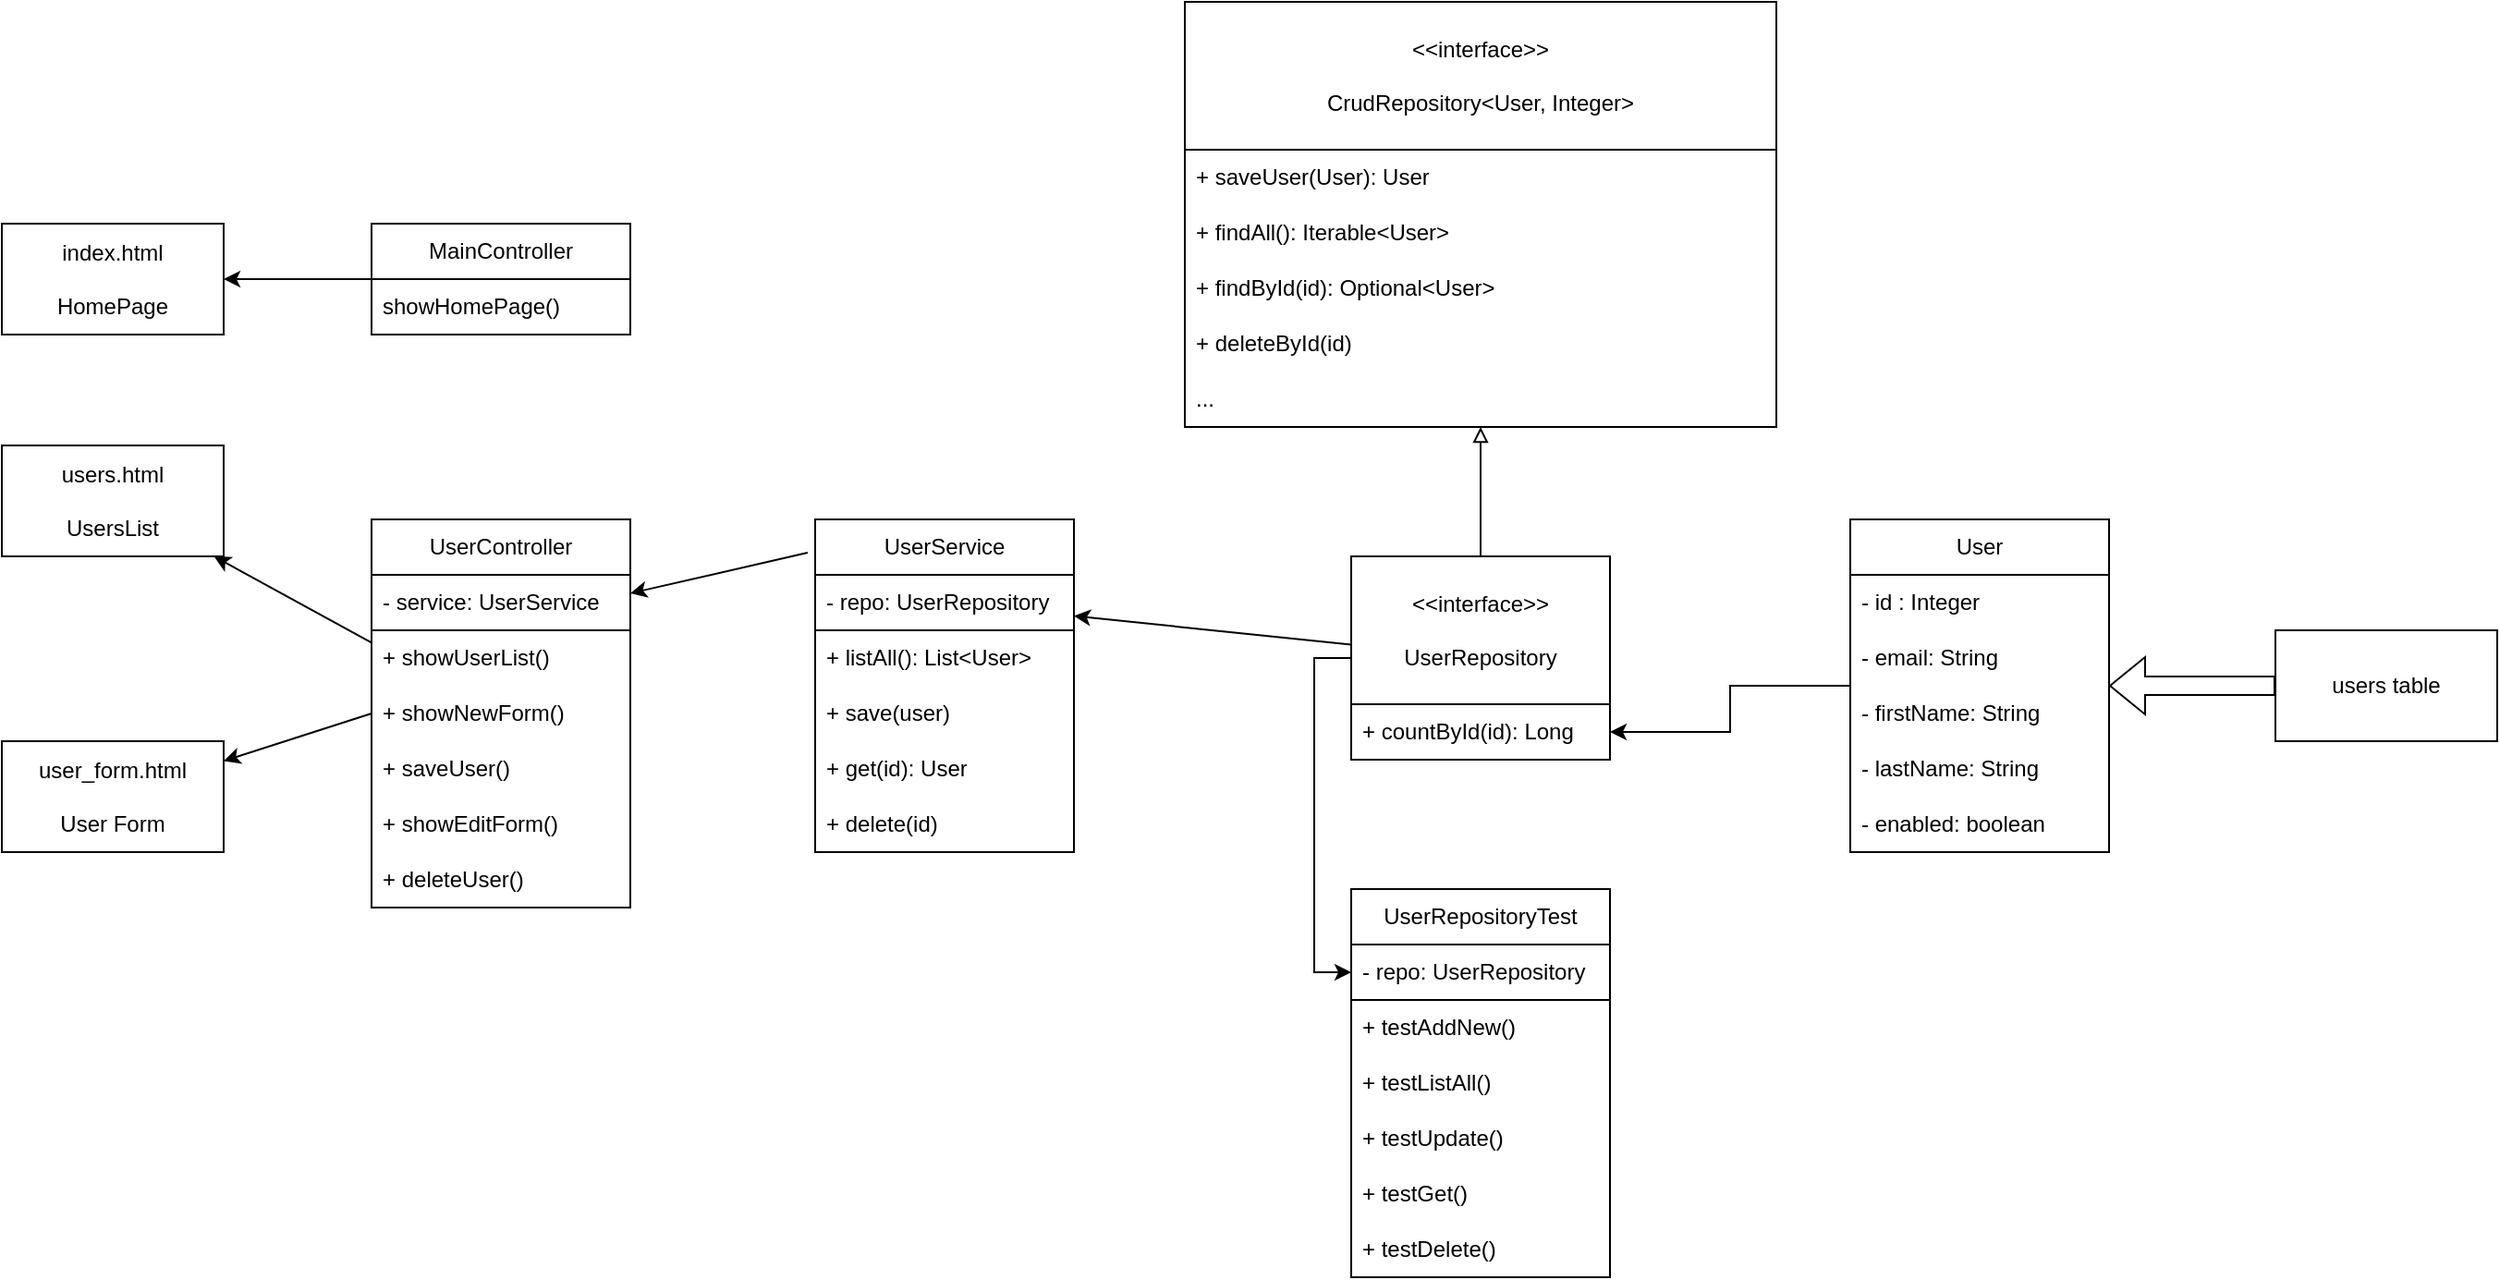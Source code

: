 <mxfile version="24.0.8" type="device">
  <diagram name="Page-1" id="o2TzVTUBjTbNRYFgY5Pg">
    <mxGraphModel dx="2229" dy="751" grid="1" gridSize="10" guides="1" tooltips="1" connect="1" arrows="1" fold="1" page="1" pageScale="1" pageWidth="850" pageHeight="1100" math="0" shadow="0">
      <root>
        <mxCell id="0" />
        <mxCell id="1" parent="0" />
        <mxCell id="-WgH1aIh_y3PYSnvVgdK-6" value="" style="edgeStyle=orthogonalEdgeStyle;rounded=0;orthogonalLoop=1;jettySize=auto;html=1;" edge="1" parent="1" source="-WgH1aIh_y3PYSnvVgdK-1" target="-WgH1aIh_y3PYSnvVgdK-5">
          <mxGeometry relative="1" as="geometry" />
        </mxCell>
        <mxCell id="-WgH1aIh_y3PYSnvVgdK-1" value="MainController" style="swimlane;fontStyle=0;childLayout=stackLayout;horizontal=1;startSize=30;horizontalStack=0;resizeParent=1;resizeParentMax=0;resizeLast=0;collapsible=1;marginBottom=0;whiteSpace=wrap;html=1;" vertex="1" parent="1">
          <mxGeometry x="80" y="120" width="140" height="60" as="geometry" />
        </mxCell>
        <mxCell id="-WgH1aIh_y3PYSnvVgdK-2" value="showHomePage()" style="text;strokeColor=none;fillColor=none;align=left;verticalAlign=middle;spacingLeft=4;spacingRight=4;overflow=hidden;points=[[0,0.5],[1,0.5]];portConstraint=eastwest;rotatable=0;whiteSpace=wrap;html=1;" vertex="1" parent="-WgH1aIh_y3PYSnvVgdK-1">
          <mxGeometry y="30" width="140" height="30" as="geometry" />
        </mxCell>
        <mxCell id="-WgH1aIh_y3PYSnvVgdK-5" value="index.html&lt;div&gt;&lt;br&gt;&lt;/div&gt;&lt;div&gt;HomePage&lt;/div&gt;" style="whiteSpace=wrap;html=1;fontStyle=0;startSize=30;" vertex="1" parent="1">
          <mxGeometry x="-120" y="120" width="120" height="60" as="geometry" />
        </mxCell>
        <mxCell id="-WgH1aIh_y3PYSnvVgdK-15" value="" style="rounded=0;orthogonalLoop=1;jettySize=auto;html=1;" edge="1" parent="1" source="-WgH1aIh_y3PYSnvVgdK-7" target="-WgH1aIh_y3PYSnvVgdK-14">
          <mxGeometry relative="1" as="geometry" />
        </mxCell>
        <mxCell id="-WgH1aIh_y3PYSnvVgdK-7" value="UserController" style="swimlane;fontStyle=0;childLayout=stackLayout;horizontal=1;startSize=30;horizontalStack=0;resizeParent=1;resizeParentMax=0;resizeLast=0;collapsible=1;marginBottom=0;whiteSpace=wrap;html=1;" vertex="1" parent="1">
          <mxGeometry x="80" y="280" width="140" height="210" as="geometry" />
        </mxCell>
        <mxCell id="-WgH1aIh_y3PYSnvVgdK-8" value="- service: UserService" style="text;strokeColor=default;fillColor=none;align=left;verticalAlign=middle;spacingLeft=4;spacingRight=4;overflow=hidden;points=[[0,0.5],[1,0.5]];portConstraint=eastwest;rotatable=0;whiteSpace=wrap;html=1;" vertex="1" parent="-WgH1aIh_y3PYSnvVgdK-7">
          <mxGeometry y="30" width="140" height="30" as="geometry" />
        </mxCell>
        <mxCell id="-WgH1aIh_y3PYSnvVgdK-9" value="+ showUserList()" style="text;strokeColor=none;fillColor=none;align=left;verticalAlign=middle;spacingLeft=4;spacingRight=4;overflow=hidden;points=[[0,0.5],[1,0.5]];portConstraint=eastwest;rotatable=0;whiteSpace=wrap;html=1;" vertex="1" parent="-WgH1aIh_y3PYSnvVgdK-7">
          <mxGeometry y="60" width="140" height="30" as="geometry" />
        </mxCell>
        <mxCell id="-WgH1aIh_y3PYSnvVgdK-10" value="+ showNewForm()" style="text;strokeColor=none;fillColor=none;align=left;verticalAlign=middle;spacingLeft=4;spacingRight=4;overflow=hidden;points=[[0,0.5],[1,0.5]];portConstraint=eastwest;rotatable=0;whiteSpace=wrap;html=1;" vertex="1" parent="-WgH1aIh_y3PYSnvVgdK-7">
          <mxGeometry y="90" width="140" height="30" as="geometry" />
        </mxCell>
        <mxCell id="-WgH1aIh_y3PYSnvVgdK-11" value="+ saveUser()" style="text;strokeColor=none;fillColor=none;align=left;verticalAlign=middle;spacingLeft=4;spacingRight=4;overflow=hidden;points=[[0,0.5],[1,0.5]];portConstraint=eastwest;rotatable=0;whiteSpace=wrap;html=1;" vertex="1" parent="-WgH1aIh_y3PYSnvVgdK-7">
          <mxGeometry y="120" width="140" height="30" as="geometry" />
        </mxCell>
        <mxCell id="-WgH1aIh_y3PYSnvVgdK-12" value="+ showEditForm()" style="text;strokeColor=none;fillColor=none;align=left;verticalAlign=middle;spacingLeft=4;spacingRight=4;overflow=hidden;points=[[0,0.5],[1,0.5]];portConstraint=eastwest;rotatable=0;whiteSpace=wrap;html=1;" vertex="1" parent="-WgH1aIh_y3PYSnvVgdK-7">
          <mxGeometry y="150" width="140" height="30" as="geometry" />
        </mxCell>
        <mxCell id="-WgH1aIh_y3PYSnvVgdK-13" value="+ deleteUser()" style="text;strokeColor=none;fillColor=none;align=left;verticalAlign=middle;spacingLeft=4;spacingRight=4;overflow=hidden;points=[[0,0.5],[1,0.5]];portConstraint=eastwest;rotatable=0;whiteSpace=wrap;html=1;" vertex="1" parent="-WgH1aIh_y3PYSnvVgdK-7">
          <mxGeometry y="180" width="140" height="30" as="geometry" />
        </mxCell>
        <mxCell id="-WgH1aIh_y3PYSnvVgdK-14" value="users.html&lt;div&gt;&lt;br&gt;&lt;/div&gt;&lt;div&gt;UsersList&lt;/div&gt;" style="whiteSpace=wrap;html=1;fontStyle=0;startSize=30;" vertex="1" parent="1">
          <mxGeometry x="-120" y="240" width="120" height="60" as="geometry" />
        </mxCell>
        <mxCell id="-WgH1aIh_y3PYSnvVgdK-20" value="user_form.html&lt;div&gt;&lt;br&gt;&lt;/div&gt;&lt;div&gt;User Form&lt;/div&gt;" style="rounded=0;whiteSpace=wrap;html=1;" vertex="1" parent="1">
          <mxGeometry x="-120" y="400" width="120" height="60" as="geometry" />
        </mxCell>
        <mxCell id="-WgH1aIh_y3PYSnvVgdK-21" style="rounded=0;orthogonalLoop=1;jettySize=auto;html=1;exitX=0;exitY=0.5;exitDx=0;exitDy=0;" edge="1" parent="1" source="-WgH1aIh_y3PYSnvVgdK-10" target="-WgH1aIh_y3PYSnvVgdK-20">
          <mxGeometry relative="1" as="geometry" />
        </mxCell>
        <mxCell id="-WgH1aIh_y3PYSnvVgdK-22" value="UserService" style="swimlane;fontStyle=0;childLayout=stackLayout;horizontal=1;startSize=30;horizontalStack=0;resizeParent=1;resizeParentMax=0;resizeLast=0;collapsible=1;marginBottom=0;whiteSpace=wrap;html=1;" vertex="1" parent="1">
          <mxGeometry x="320" y="280" width="140" height="180" as="geometry" />
        </mxCell>
        <mxCell id="-WgH1aIh_y3PYSnvVgdK-23" value="- repo: UserRepository" style="text;strokeColor=default;fillColor=none;align=left;verticalAlign=middle;spacingLeft=4;spacingRight=4;overflow=hidden;points=[[0,0.5],[1,0.5]];portConstraint=eastwest;rotatable=0;whiteSpace=wrap;html=1;" vertex="1" parent="-WgH1aIh_y3PYSnvVgdK-22">
          <mxGeometry y="30" width="140" height="30" as="geometry" />
        </mxCell>
        <mxCell id="-WgH1aIh_y3PYSnvVgdK-24" value="+ listAll(): List&amp;lt;User&amp;gt;" style="text;strokeColor=none;fillColor=none;align=left;verticalAlign=middle;spacingLeft=4;spacingRight=4;overflow=hidden;points=[[0,0.5],[1,0.5]];portConstraint=eastwest;rotatable=0;whiteSpace=wrap;html=1;" vertex="1" parent="-WgH1aIh_y3PYSnvVgdK-22">
          <mxGeometry y="60" width="140" height="30" as="geometry" />
        </mxCell>
        <mxCell id="-WgH1aIh_y3PYSnvVgdK-25" value="+ save(user)" style="text;strokeColor=none;fillColor=none;align=left;verticalAlign=middle;spacingLeft=4;spacingRight=4;overflow=hidden;points=[[0,0.5],[1,0.5]];portConstraint=eastwest;rotatable=0;whiteSpace=wrap;html=1;" vertex="1" parent="-WgH1aIh_y3PYSnvVgdK-22">
          <mxGeometry y="90" width="140" height="30" as="geometry" />
        </mxCell>
        <mxCell id="-WgH1aIh_y3PYSnvVgdK-26" value="+ get(id): User" style="text;strokeColor=none;fillColor=none;align=left;verticalAlign=middle;spacingLeft=4;spacingRight=4;overflow=hidden;points=[[0,0.5],[1,0.5]];portConstraint=eastwest;rotatable=0;whiteSpace=wrap;html=1;" vertex="1" parent="-WgH1aIh_y3PYSnvVgdK-22">
          <mxGeometry y="120" width="140" height="30" as="geometry" />
        </mxCell>
        <mxCell id="-WgH1aIh_y3PYSnvVgdK-27" value="+ delete(id)" style="text;strokeColor=none;fillColor=none;align=left;verticalAlign=middle;spacingLeft=4;spacingRight=4;overflow=hidden;points=[[0,0.5],[1,0.5]];portConstraint=eastwest;rotatable=0;whiteSpace=wrap;html=1;" vertex="1" parent="-WgH1aIh_y3PYSnvVgdK-22">
          <mxGeometry y="150" width="140" height="30" as="geometry" />
        </mxCell>
        <mxCell id="-WgH1aIh_y3PYSnvVgdK-29" style="rounded=0;orthogonalLoop=1;jettySize=auto;html=1;exitX=-0.029;exitY=0.1;exitDx=0;exitDy=0;exitPerimeter=0;" edge="1" parent="1" source="-WgH1aIh_y3PYSnvVgdK-22">
          <mxGeometry relative="1" as="geometry">
            <mxPoint x="220" y="320" as="targetPoint" />
          </mxGeometry>
        </mxCell>
        <mxCell id="-WgH1aIh_y3PYSnvVgdK-30" value="&amp;lt;&amp;lt;interface&amp;gt;&amp;gt;&lt;div&gt;&lt;br&gt;&lt;/div&gt;&lt;div&gt;CrudRepository&amp;lt;User, Integer&amp;gt;&lt;/div&gt;" style="swimlane;fontStyle=0;childLayout=stackLayout;horizontal=1;startSize=80;horizontalStack=0;resizeParent=1;resizeParentMax=0;resizeLast=0;collapsible=1;marginBottom=0;whiteSpace=wrap;html=1;" vertex="1" parent="1">
          <mxGeometry x="520" width="320" height="230" as="geometry" />
        </mxCell>
        <mxCell id="-WgH1aIh_y3PYSnvVgdK-31" value="+ saveUser(User): User" style="text;strokeColor=none;fillColor=none;align=left;verticalAlign=middle;spacingLeft=4;spacingRight=4;overflow=hidden;points=[[0,0.5],[1,0.5]];portConstraint=eastwest;rotatable=0;whiteSpace=wrap;html=1;" vertex="1" parent="-WgH1aIh_y3PYSnvVgdK-30">
          <mxGeometry y="80" width="320" height="30" as="geometry" />
        </mxCell>
        <mxCell id="-WgH1aIh_y3PYSnvVgdK-32" value="+ findAll(): Iterable&amp;lt;User&amp;gt;" style="text;strokeColor=none;fillColor=none;align=left;verticalAlign=middle;spacingLeft=4;spacingRight=4;overflow=hidden;points=[[0,0.5],[1,0.5]];portConstraint=eastwest;rotatable=0;whiteSpace=wrap;html=1;" vertex="1" parent="-WgH1aIh_y3PYSnvVgdK-30">
          <mxGeometry y="110" width="320" height="30" as="geometry" />
        </mxCell>
        <mxCell id="-WgH1aIh_y3PYSnvVgdK-33" value="+ findById(id): Optional&amp;lt;User&amp;gt;" style="text;strokeColor=none;fillColor=none;align=left;verticalAlign=middle;spacingLeft=4;spacingRight=4;overflow=hidden;points=[[0,0.5],[1,0.5]];portConstraint=eastwest;rotatable=0;whiteSpace=wrap;html=1;" vertex="1" parent="-WgH1aIh_y3PYSnvVgdK-30">
          <mxGeometry y="140" width="320" height="30" as="geometry" />
        </mxCell>
        <mxCell id="-WgH1aIh_y3PYSnvVgdK-34" value="+ deleteById(id)" style="text;strokeColor=none;fillColor=none;align=left;verticalAlign=middle;spacingLeft=4;spacingRight=4;overflow=hidden;points=[[0,0.5],[1,0.5]];portConstraint=eastwest;rotatable=0;whiteSpace=wrap;html=1;" vertex="1" parent="-WgH1aIh_y3PYSnvVgdK-30">
          <mxGeometry y="170" width="320" height="30" as="geometry" />
        </mxCell>
        <mxCell id="-WgH1aIh_y3PYSnvVgdK-35" value="..." style="text;strokeColor=none;fillColor=none;align=left;verticalAlign=middle;spacingLeft=4;spacingRight=4;overflow=hidden;points=[[0,0.5],[1,0.5]];portConstraint=eastwest;rotatable=0;whiteSpace=wrap;html=1;" vertex="1" parent="-WgH1aIh_y3PYSnvVgdK-30">
          <mxGeometry y="200" width="320" height="30" as="geometry" />
        </mxCell>
        <mxCell id="-WgH1aIh_y3PYSnvVgdK-50" style="rounded=0;orthogonalLoop=1;jettySize=auto;html=1;endArrow=block;endFill=0;" edge="1" parent="1" source="-WgH1aIh_y3PYSnvVgdK-37" target="-WgH1aIh_y3PYSnvVgdK-35">
          <mxGeometry relative="1" as="geometry">
            <mxPoint x="680" y="250" as="targetPoint" />
          </mxGeometry>
        </mxCell>
        <mxCell id="-WgH1aIh_y3PYSnvVgdK-37" value="&amp;lt;&amp;lt;interface&amp;gt;&amp;gt;&lt;div&gt;&lt;br&gt;&lt;/div&gt;&lt;div&gt;UserRepository&lt;/div&gt;" style="swimlane;fontStyle=0;childLayout=stackLayout;horizontal=1;startSize=80;horizontalStack=0;resizeParent=1;resizeParentMax=0;resizeLast=0;collapsible=1;marginBottom=0;whiteSpace=wrap;html=1;" vertex="1" parent="1">
          <mxGeometry x="610" y="300" width="140" height="110" as="geometry" />
        </mxCell>
        <mxCell id="-WgH1aIh_y3PYSnvVgdK-38" value="+ countById(id): Long" style="text;strokeColor=none;fillColor=none;align=left;verticalAlign=middle;spacingLeft=4;spacingRight=4;overflow=hidden;points=[[0,0.5],[1,0.5]];portConstraint=eastwest;rotatable=0;whiteSpace=wrap;html=1;" vertex="1" parent="-WgH1aIh_y3PYSnvVgdK-37">
          <mxGeometry y="80" width="140" height="30" as="geometry" />
        </mxCell>
        <mxCell id="-WgH1aIh_y3PYSnvVgdK-41" value="UserRepositoryTest" style="swimlane;fontStyle=0;childLayout=stackLayout;horizontal=1;startSize=30;horizontalStack=0;resizeParent=1;resizeParentMax=0;resizeLast=0;collapsible=1;marginBottom=0;whiteSpace=wrap;html=1;" vertex="1" parent="1">
          <mxGeometry x="610" y="480" width="140" height="210" as="geometry" />
        </mxCell>
        <mxCell id="-WgH1aIh_y3PYSnvVgdK-42" value="- repo: UserRepository" style="text;strokeColor=default;fillColor=none;align=left;verticalAlign=middle;spacingLeft=4;spacingRight=4;overflow=hidden;points=[[0,0.5],[1,0.5]];portConstraint=eastwest;rotatable=0;whiteSpace=wrap;html=1;" vertex="1" parent="-WgH1aIh_y3PYSnvVgdK-41">
          <mxGeometry y="30" width="140" height="30" as="geometry" />
        </mxCell>
        <mxCell id="-WgH1aIh_y3PYSnvVgdK-43" value="+ testAddNew()" style="text;strokeColor=none;fillColor=none;align=left;verticalAlign=middle;spacingLeft=4;spacingRight=4;overflow=hidden;points=[[0,0.5],[1,0.5]];portConstraint=eastwest;rotatable=0;whiteSpace=wrap;html=1;" vertex="1" parent="-WgH1aIh_y3PYSnvVgdK-41">
          <mxGeometry y="60" width="140" height="30" as="geometry" />
        </mxCell>
        <mxCell id="-WgH1aIh_y3PYSnvVgdK-44" value="+ testListAll()" style="text;strokeColor=none;fillColor=none;align=left;verticalAlign=middle;spacingLeft=4;spacingRight=4;overflow=hidden;points=[[0,0.5],[1,0.5]];portConstraint=eastwest;rotatable=0;whiteSpace=wrap;html=1;" vertex="1" parent="-WgH1aIh_y3PYSnvVgdK-41">
          <mxGeometry y="90" width="140" height="30" as="geometry" />
        </mxCell>
        <mxCell id="-WgH1aIh_y3PYSnvVgdK-45" value="+ testUpdate()" style="text;strokeColor=none;fillColor=none;align=left;verticalAlign=middle;spacingLeft=4;spacingRight=4;overflow=hidden;points=[[0,0.5],[1,0.5]];portConstraint=eastwest;rotatable=0;whiteSpace=wrap;html=1;" vertex="1" parent="-WgH1aIh_y3PYSnvVgdK-41">
          <mxGeometry y="120" width="140" height="30" as="geometry" />
        </mxCell>
        <mxCell id="-WgH1aIh_y3PYSnvVgdK-46" value="+ testGet()" style="text;strokeColor=none;fillColor=none;align=left;verticalAlign=middle;spacingLeft=4;spacingRight=4;overflow=hidden;points=[[0,0.5],[1,0.5]];portConstraint=eastwest;rotatable=0;whiteSpace=wrap;html=1;" vertex="1" parent="-WgH1aIh_y3PYSnvVgdK-41">
          <mxGeometry y="150" width="140" height="30" as="geometry" />
        </mxCell>
        <mxCell id="-WgH1aIh_y3PYSnvVgdK-53" value="+ testDelete()" style="text;strokeColor=none;fillColor=none;align=left;verticalAlign=middle;spacingLeft=4;spacingRight=4;overflow=hidden;points=[[0,0.5],[1,0.5]];portConstraint=eastwest;rotatable=0;whiteSpace=wrap;html=1;" vertex="1" parent="-WgH1aIh_y3PYSnvVgdK-41">
          <mxGeometry y="180" width="140" height="30" as="geometry" />
        </mxCell>
        <mxCell id="-WgH1aIh_y3PYSnvVgdK-51" style="rounded=0;orthogonalLoop=1;jettySize=auto;html=1;startArrow=classic;startFill=1;endArrow=none;endFill=0;" edge="1" parent="1" source="-WgH1aIh_y3PYSnvVgdK-23" target="-WgH1aIh_y3PYSnvVgdK-37">
          <mxGeometry relative="1" as="geometry" />
        </mxCell>
        <mxCell id="-WgH1aIh_y3PYSnvVgdK-52" style="edgeStyle=orthogonalEdgeStyle;rounded=0;orthogonalLoop=1;jettySize=auto;html=1;entryX=0;entryY=0.5;entryDx=0;entryDy=0;startArrow=classic;startFill=1;endArrow=none;endFill=0;" edge="1" parent="1" source="-WgH1aIh_y3PYSnvVgdK-42" target="-WgH1aIh_y3PYSnvVgdK-37">
          <mxGeometry relative="1" as="geometry" />
        </mxCell>
        <mxCell id="-WgH1aIh_y3PYSnvVgdK-60" style="edgeStyle=orthogonalEdgeStyle;rounded=0;orthogonalLoop=1;jettySize=auto;html=1;" edge="1" parent="1" source="-WgH1aIh_y3PYSnvVgdK-54" target="-WgH1aIh_y3PYSnvVgdK-38">
          <mxGeometry relative="1" as="geometry" />
        </mxCell>
        <mxCell id="-WgH1aIh_y3PYSnvVgdK-62" value="" style="edgeStyle=orthogonalEdgeStyle;rounded=0;orthogonalLoop=1;jettySize=auto;html=1;startArrow=classic;startFill=1;endArrow=none;endFill=0;shape=flexArrow;" edge="1" parent="1" source="-WgH1aIh_y3PYSnvVgdK-54" target="-WgH1aIh_y3PYSnvVgdK-61">
          <mxGeometry relative="1" as="geometry" />
        </mxCell>
        <mxCell id="-WgH1aIh_y3PYSnvVgdK-54" value="User" style="swimlane;fontStyle=0;childLayout=stackLayout;horizontal=1;startSize=30;horizontalStack=0;resizeParent=1;resizeParentMax=0;resizeLast=0;collapsible=1;marginBottom=0;whiteSpace=wrap;html=1;" vertex="1" parent="1">
          <mxGeometry x="880" y="280" width="140" height="180" as="geometry" />
        </mxCell>
        <mxCell id="-WgH1aIh_y3PYSnvVgdK-55" value="- id : Integer" style="text;strokeColor=none;fillColor=none;align=left;verticalAlign=middle;spacingLeft=4;spacingRight=4;overflow=hidden;points=[[0,0.5],[1,0.5]];portConstraint=eastwest;rotatable=0;whiteSpace=wrap;html=1;" vertex="1" parent="-WgH1aIh_y3PYSnvVgdK-54">
          <mxGeometry y="30" width="140" height="30" as="geometry" />
        </mxCell>
        <mxCell id="-WgH1aIh_y3PYSnvVgdK-56" value="- email: String" style="text;strokeColor=none;fillColor=none;align=left;verticalAlign=middle;spacingLeft=4;spacingRight=4;overflow=hidden;points=[[0,0.5],[1,0.5]];portConstraint=eastwest;rotatable=0;whiteSpace=wrap;html=1;" vertex="1" parent="-WgH1aIh_y3PYSnvVgdK-54">
          <mxGeometry y="60" width="140" height="30" as="geometry" />
        </mxCell>
        <mxCell id="-WgH1aIh_y3PYSnvVgdK-57" value="- firstName: String" style="text;strokeColor=none;fillColor=none;align=left;verticalAlign=middle;spacingLeft=4;spacingRight=4;overflow=hidden;points=[[0,0.5],[1,0.5]];portConstraint=eastwest;rotatable=0;whiteSpace=wrap;html=1;" vertex="1" parent="-WgH1aIh_y3PYSnvVgdK-54">
          <mxGeometry y="90" width="140" height="30" as="geometry" />
        </mxCell>
        <mxCell id="-WgH1aIh_y3PYSnvVgdK-58" value="- lastName: String" style="text;strokeColor=none;fillColor=none;align=left;verticalAlign=middle;spacingLeft=4;spacingRight=4;overflow=hidden;points=[[0,0.5],[1,0.5]];portConstraint=eastwest;rotatable=0;whiteSpace=wrap;html=1;" vertex="1" parent="-WgH1aIh_y3PYSnvVgdK-54">
          <mxGeometry y="120" width="140" height="30" as="geometry" />
        </mxCell>
        <mxCell id="-WgH1aIh_y3PYSnvVgdK-59" value="- enabled: boolean" style="text;strokeColor=none;fillColor=none;align=left;verticalAlign=middle;spacingLeft=4;spacingRight=4;overflow=hidden;points=[[0,0.5],[1,0.5]];portConstraint=eastwest;rotatable=0;whiteSpace=wrap;html=1;" vertex="1" parent="-WgH1aIh_y3PYSnvVgdK-54">
          <mxGeometry y="150" width="140" height="30" as="geometry" />
        </mxCell>
        <mxCell id="-WgH1aIh_y3PYSnvVgdK-61" value="users table" style="whiteSpace=wrap;html=1;fontStyle=0;startSize=30;" vertex="1" parent="1">
          <mxGeometry x="1110" y="340" width="120" height="60" as="geometry" />
        </mxCell>
      </root>
    </mxGraphModel>
  </diagram>
</mxfile>
